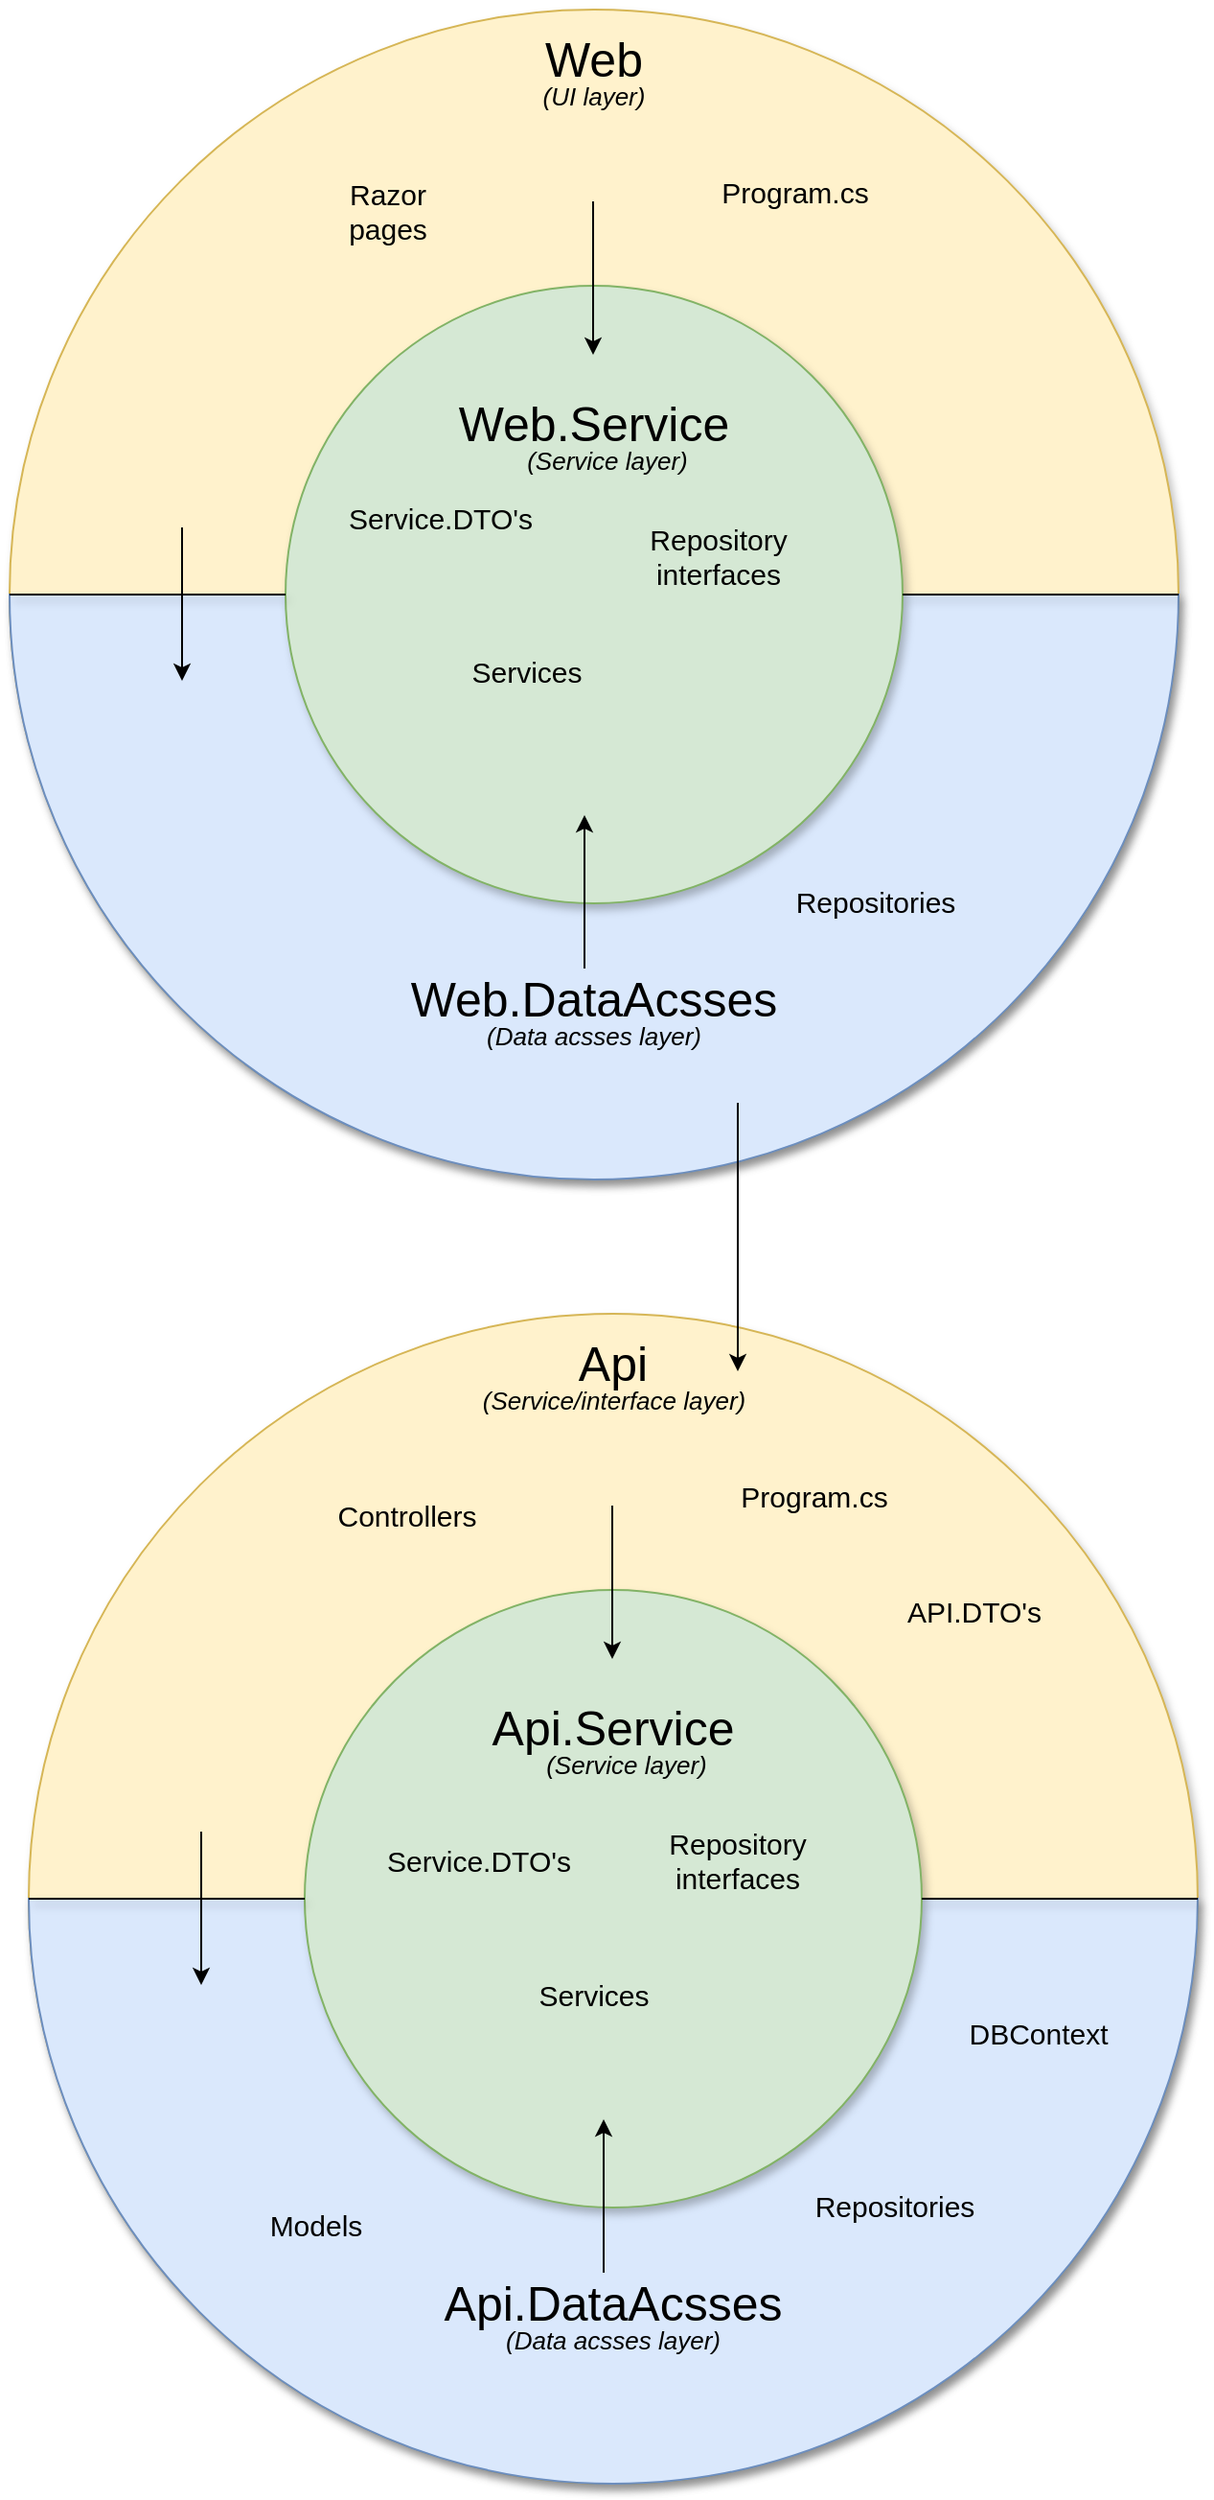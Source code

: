 <mxfile version="26.0.9">
  <diagram name="Page-1" id="QnEHkZRd4Qlvg-3IHDmd">
    <mxGraphModel dx="994" dy="681" grid="1" gridSize="10" guides="1" tooltips="1" connect="1" arrows="1" fold="1" page="1" pageScale="1" pageWidth="850" pageHeight="1100" math="0" shadow="0">
      <root>
        <mxCell id="0" />
        <mxCell id="1" parent="0" />
        <mxCell id="-YlI-biCj-Qyp_VvheMx-1" value="" style="ellipse;whiteSpace=wrap;html=1;aspect=fixed;shadow=1;fillColor=#fff2cc;strokeColor=#d6b656;" parent="1" vertex="1">
          <mxGeometry x="110" y="10" width="610" height="610" as="geometry" />
        </mxCell>
        <mxCell id="-YlI-biCj-Qyp_VvheMx-2" value="" style="verticalLabelPosition=bottom;verticalAlign=top;html=1;shape=mxgraph.basic.half_circle;fillColor=#dae8fc;strokeColor=#6c8ebf;shadow=1;" parent="1" vertex="1">
          <mxGeometry x="110" y="315" width="610" height="305" as="geometry" />
        </mxCell>
        <mxCell id="-YlI-biCj-Qyp_VvheMx-3" value="" style="ellipse;whiteSpace=wrap;html=1;aspect=fixed;rotation=0;shadow=1;fillColor=#d5e8d4;strokeColor=#82b366;" parent="1" vertex="1">
          <mxGeometry x="254" y="154" width="322" height="322" as="geometry" />
        </mxCell>
        <mxCell id="-YlI-biCj-Qyp_VvheMx-4" value="&lt;font style=&quot;font-size: 25px;&quot;&gt;Web.Service&lt;/font&gt;" style="text;html=1;align=center;verticalAlign=middle;whiteSpace=wrap;rounded=0;glass=0;shadow=0;" parent="1" vertex="1">
          <mxGeometry x="360" y="210" width="110" height="30" as="geometry" />
        </mxCell>
        <mxCell id="-YlI-biCj-Qyp_VvheMx-5" value="&lt;font style=&quot;font-size: 25px;&quot;&gt;Web&lt;/font&gt;" style="text;html=1;align=center;verticalAlign=middle;whiteSpace=wrap;rounded=0;shadow=0;" parent="1" vertex="1">
          <mxGeometry x="360" y="20" width="110" height="30" as="geometry" />
        </mxCell>
        <mxCell id="-YlI-biCj-Qyp_VvheMx-6" value="&lt;font style=&quot;font-size: 25px;&quot;&gt;Web.DataAcsses&lt;/font&gt;" style="text;html=1;align=center;verticalAlign=middle;whiteSpace=wrap;rounded=0;" parent="1" vertex="1">
          <mxGeometry x="305" y="510" width="220" height="30" as="geometry" />
        </mxCell>
        <mxCell id="-YlI-biCj-Qyp_VvheMx-7" value="" style="endArrow=none;html=1;rounded=0;exitX=0;exitY=0.5;exitDx=0;exitDy=0;entryX=0;entryY=0.5;entryDx=0;entryDy=0;shadow=1;" parent="1" source="-YlI-biCj-Qyp_VvheMx-1" target="-YlI-biCj-Qyp_VvheMx-3" edge="1">
          <mxGeometry width="50" height="50" relative="1" as="geometry">
            <mxPoint x="190" y="350" as="sourcePoint" />
            <mxPoint x="240" y="300" as="targetPoint" />
          </mxGeometry>
        </mxCell>
        <mxCell id="-YlI-biCj-Qyp_VvheMx-8" value="" style="endArrow=none;html=1;rounded=0;exitX=1;exitY=0.5;exitDx=0;exitDy=0;entryX=1;entryY=0.5;entryDx=0;entryDy=0;shadow=1;" parent="1" source="-YlI-biCj-Qyp_VvheMx-3" target="-YlI-biCj-Qyp_VvheMx-1" edge="1">
          <mxGeometry width="50" height="50" relative="1" as="geometry">
            <mxPoint x="620" y="270" as="sourcePoint" />
            <mxPoint x="764" y="270" as="targetPoint" />
          </mxGeometry>
        </mxCell>
        <mxCell id="-YlI-biCj-Qyp_VvheMx-9" value="" style="endArrow=classic;html=1;rounded=0;" parent="1" edge="1">
          <mxGeometry width="50" height="50" relative="1" as="geometry">
            <mxPoint x="200" y="280" as="sourcePoint" />
            <mxPoint x="200" y="360" as="targetPoint" />
          </mxGeometry>
        </mxCell>
        <mxCell id="-YlI-biCj-Qyp_VvheMx-10" value="" style="endArrow=classic;html=1;rounded=0;" parent="1" edge="1">
          <mxGeometry width="50" height="50" relative="1" as="geometry">
            <mxPoint x="414.5" y="110" as="sourcePoint" />
            <mxPoint x="414.5" y="190" as="targetPoint" />
          </mxGeometry>
        </mxCell>
        <mxCell id="-YlI-biCj-Qyp_VvheMx-11" value="&lt;font style=&quot;font-size: 15px;&quot;&gt;Service.&lt;/font&gt;&lt;span style=&quot;color: light-dark(rgb(0, 0, 0), rgb(255, 255, 255)); background-color: transparent; font-size: 15px;&quot;&gt;DTO&#39;s&lt;/span&gt;" style="text;html=1;align=center;verticalAlign=middle;whiteSpace=wrap;rounded=0;" parent="1" vertex="1">
          <mxGeometry x="305" y="260" width="60" height="30" as="geometry" />
        </mxCell>
        <mxCell id="-YlI-biCj-Qyp_VvheMx-12" value="&lt;font style=&quot;font-size: 15px;&quot;&gt;Services&lt;/font&gt;" style="text;html=1;align=center;verticalAlign=middle;whiteSpace=wrap;rounded=0;" parent="1" vertex="1">
          <mxGeometry x="350" y="340" width="60" height="30" as="geometry" />
        </mxCell>
        <mxCell id="-YlI-biCj-Qyp_VvheMx-13" value="&lt;font style=&quot;font-size: 15px;&quot;&gt;Repository interfaces&lt;/font&gt;" style="text;html=1;align=center;verticalAlign=middle;whiteSpace=wrap;rounded=0;" parent="1" vertex="1">
          <mxGeometry x="440" y="280" width="80" height="30" as="geometry" />
        </mxCell>
        <mxCell id="-YlI-biCj-Qyp_VvheMx-14" value="" style="endArrow=classic;html=1;rounded=0;" parent="1" edge="1">
          <mxGeometry width="50" height="50" relative="1" as="geometry">
            <mxPoint x="410" y="510" as="sourcePoint" />
            <mxPoint x="410" y="430" as="targetPoint" />
          </mxGeometry>
        </mxCell>
        <mxCell id="-YlI-biCj-Qyp_VvheMx-15" value="&lt;i&gt;&lt;font style=&quot;font-size: 13px;&quot;&gt;(UI layer)&lt;/font&gt;&lt;/i&gt;" style="text;html=1;align=center;verticalAlign=middle;whiteSpace=wrap;rounded=0;" parent="1" vertex="1">
          <mxGeometry x="385" y="40" width="60" height="30" as="geometry" />
        </mxCell>
        <mxCell id="-YlI-biCj-Qyp_VvheMx-16" value="&lt;i&gt;&lt;font style=&quot;font-size: 13px;&quot;&gt;(Service layer)&lt;/font&gt;&lt;/i&gt;" style="text;html=1;align=center;verticalAlign=middle;whiteSpace=wrap;rounded=0;" parent="1" vertex="1">
          <mxGeometry x="372.5" y="230" width="97.5" height="30" as="geometry" />
        </mxCell>
        <mxCell id="-YlI-biCj-Qyp_VvheMx-17" value="&lt;i&gt;&lt;font style=&quot;font-size: 13px;&quot;&gt;(Data acsses layer)&lt;/font&gt;&lt;/i&gt;" style="text;html=1;align=center;verticalAlign=middle;whiteSpace=wrap;rounded=0;" parent="1" vertex="1">
          <mxGeometry x="355" y="530" width="120" height="30" as="geometry" />
        </mxCell>
        <mxCell id="-YlI-biCj-Qyp_VvheMx-18" value="&lt;font style=&quot;font-size: 15px;&quot;&gt;Razor pages&lt;/font&gt;" style="text;html=1;align=center;verticalAlign=middle;whiteSpace=wrap;rounded=0;" parent="1" vertex="1">
          <mxGeometry x="270" y="100" width="75" height="30" as="geometry" />
        </mxCell>
        <mxCell id="-YlI-biCj-Qyp_VvheMx-19" value="&lt;font style=&quot;font-size: 15px;&quot;&gt;Program.cs&lt;/font&gt;" style="text;html=1;align=center;verticalAlign=middle;whiteSpace=wrap;rounded=0;" parent="1" vertex="1">
          <mxGeometry x="490" y="90" width="60" height="30" as="geometry" />
        </mxCell>
        <mxCell id="-YlI-biCj-Qyp_VvheMx-22" value="&lt;font style=&quot;font-size: 15px;&quot;&gt;Repositories&lt;/font&gt;" style="text;html=1;align=center;verticalAlign=middle;whiteSpace=wrap;rounded=0;" parent="1" vertex="1">
          <mxGeometry x="525" y="460" width="74" height="30" as="geometry" />
        </mxCell>
        <mxCell id="-YlI-biCj-Qyp_VvheMx-49" value="" style="ellipse;whiteSpace=wrap;html=1;aspect=fixed;shadow=1;fillColor=#fff2cc;strokeColor=#d6b656;" parent="1" vertex="1">
          <mxGeometry x="120" y="690" width="610" height="610" as="geometry" />
        </mxCell>
        <mxCell id="-YlI-biCj-Qyp_VvheMx-50" value="" style="verticalLabelPosition=bottom;verticalAlign=top;html=1;shape=mxgraph.basic.half_circle;fillColor=#dae8fc;strokeColor=#6c8ebf;shadow=1;" parent="1" vertex="1">
          <mxGeometry x="120" y="995" width="610" height="305" as="geometry" />
        </mxCell>
        <mxCell id="-YlI-biCj-Qyp_VvheMx-51" value="" style="ellipse;whiteSpace=wrap;html=1;aspect=fixed;rotation=0;shadow=1;fillColor=#d5e8d4;strokeColor=#82b366;" parent="1" vertex="1">
          <mxGeometry x="264" y="834" width="322" height="322" as="geometry" />
        </mxCell>
        <mxCell id="-YlI-biCj-Qyp_VvheMx-52" value="&lt;font style=&quot;font-size: 25px;&quot;&gt;Api.Service&lt;/font&gt;" style="text;html=1;align=center;verticalAlign=middle;whiteSpace=wrap;rounded=0;glass=0;shadow=0;" parent="1" vertex="1">
          <mxGeometry x="370" y="890" width="110" height="30" as="geometry" />
        </mxCell>
        <mxCell id="-YlI-biCj-Qyp_VvheMx-53" value="&lt;span style=&quot;font-size: 25px;&quot;&gt;Api&lt;/span&gt;" style="text;html=1;align=center;verticalAlign=middle;whiteSpace=wrap;rounded=0;shadow=0;" parent="1" vertex="1">
          <mxGeometry x="370" y="700" width="110" height="30" as="geometry" />
        </mxCell>
        <mxCell id="-YlI-biCj-Qyp_VvheMx-54" value="&lt;font style=&quot;font-size: 25px;&quot;&gt;Api.DataAcsses&lt;/font&gt;" style="text;html=1;align=center;verticalAlign=middle;whiteSpace=wrap;rounded=0;" parent="1" vertex="1">
          <mxGeometry x="315" y="1190" width="220" height="30" as="geometry" />
        </mxCell>
        <mxCell id="-YlI-biCj-Qyp_VvheMx-55" value="" style="endArrow=none;html=1;rounded=0;exitX=0;exitY=0.5;exitDx=0;exitDy=0;entryX=0;entryY=0.5;entryDx=0;entryDy=0;shadow=1;" parent="1" source="-YlI-biCj-Qyp_VvheMx-49" target="-YlI-biCj-Qyp_VvheMx-51" edge="1">
          <mxGeometry width="50" height="50" relative="1" as="geometry">
            <mxPoint x="200" y="1030" as="sourcePoint" />
            <mxPoint x="250" y="980" as="targetPoint" />
          </mxGeometry>
        </mxCell>
        <mxCell id="-YlI-biCj-Qyp_VvheMx-56" value="" style="endArrow=none;html=1;rounded=0;exitX=1;exitY=0.5;exitDx=0;exitDy=0;entryX=1;entryY=0.5;entryDx=0;entryDy=0;shadow=1;" parent="1" source="-YlI-biCj-Qyp_VvheMx-51" target="-YlI-biCj-Qyp_VvheMx-49" edge="1">
          <mxGeometry width="50" height="50" relative="1" as="geometry">
            <mxPoint x="630" y="950" as="sourcePoint" />
            <mxPoint x="774" y="950" as="targetPoint" />
          </mxGeometry>
        </mxCell>
        <mxCell id="-YlI-biCj-Qyp_VvheMx-57" value="" style="endArrow=classic;html=1;rounded=0;" parent="1" edge="1">
          <mxGeometry width="50" height="50" relative="1" as="geometry">
            <mxPoint x="210" y="960" as="sourcePoint" />
            <mxPoint x="210" y="1040" as="targetPoint" />
          </mxGeometry>
        </mxCell>
        <mxCell id="-YlI-biCj-Qyp_VvheMx-58" value="" style="endArrow=classic;html=1;rounded=0;" parent="1" edge="1">
          <mxGeometry width="50" height="50" relative="1" as="geometry">
            <mxPoint x="424.5" y="790" as="sourcePoint" />
            <mxPoint x="424.5" y="870" as="targetPoint" />
          </mxGeometry>
        </mxCell>
        <mxCell id="-YlI-biCj-Qyp_VvheMx-59" value="&lt;font style=&quot;font-size: 15px;&quot;&gt;Service.&lt;/font&gt;&lt;span style=&quot;font-size: 15px; background-color: transparent; color: light-dark(rgb(0, 0, 0), rgb(255, 255, 255));&quot;&gt;DTO&#39;s&lt;/span&gt;" style="text;html=1;align=center;verticalAlign=middle;whiteSpace=wrap;rounded=0;" parent="1" vertex="1">
          <mxGeometry x="325" y="960" width="60" height="30" as="geometry" />
        </mxCell>
        <mxCell id="-YlI-biCj-Qyp_VvheMx-60" value="&lt;font style=&quot;font-size: 15px;&quot;&gt;Services&lt;/font&gt;" style="text;html=1;align=center;verticalAlign=middle;whiteSpace=wrap;rounded=0;" parent="1" vertex="1">
          <mxGeometry x="385" y="1030" width="60" height="30" as="geometry" />
        </mxCell>
        <mxCell id="-YlI-biCj-Qyp_VvheMx-61" value="&lt;font style=&quot;font-size: 15px;&quot;&gt;Repository interfaces&lt;/font&gt;" style="text;html=1;align=center;verticalAlign=middle;whiteSpace=wrap;rounded=0;" parent="1" vertex="1">
          <mxGeometry x="450" y="960" width="80" height="30" as="geometry" />
        </mxCell>
        <mxCell id="-YlI-biCj-Qyp_VvheMx-62" value="" style="endArrow=classic;html=1;rounded=0;" parent="1" edge="1">
          <mxGeometry width="50" height="50" relative="1" as="geometry">
            <mxPoint x="420" y="1190" as="sourcePoint" />
            <mxPoint x="420" y="1110" as="targetPoint" />
          </mxGeometry>
        </mxCell>
        <mxCell id="-YlI-biCj-Qyp_VvheMx-63" value="&lt;i&gt;&lt;font style=&quot;font-size: 13px;&quot;&gt;(Service/interface&amp;nbsp;&lt;/font&gt;&lt;/i&gt;&lt;i style=&quot;background-color: transparent; color: light-dark(rgb(0, 0, 0), rgb(255, 255, 255));&quot;&gt;&lt;font style=&quot;font-size: 13px;&quot;&gt;layer)&lt;/font&gt;&lt;/i&gt;" style="text;html=1;align=center;verticalAlign=middle;whiteSpace=wrap;rounded=0;" parent="1" vertex="1">
          <mxGeometry x="382.5" y="720" width="85" height="30" as="geometry" />
        </mxCell>
        <mxCell id="-YlI-biCj-Qyp_VvheMx-64" value="&lt;i&gt;&lt;font style=&quot;font-size: 13px;&quot;&gt;(Service layer)&lt;/font&gt;&lt;/i&gt;" style="text;html=1;align=center;verticalAlign=middle;whiteSpace=wrap;rounded=0;" parent="1" vertex="1">
          <mxGeometry x="382.5" y="910" width="97.5" height="30" as="geometry" />
        </mxCell>
        <mxCell id="-YlI-biCj-Qyp_VvheMx-65" value="&lt;i&gt;&lt;font style=&quot;font-size: 13px;&quot;&gt;(Data acsses layer)&lt;/font&gt;&lt;/i&gt;" style="text;html=1;align=center;verticalAlign=middle;whiteSpace=wrap;rounded=0;" parent="1" vertex="1">
          <mxGeometry x="365" y="1210" width="120" height="30" as="geometry" />
        </mxCell>
        <mxCell id="-YlI-biCj-Qyp_VvheMx-66" value="&lt;font style=&quot;font-size: 15px;&quot;&gt;Controllers&lt;/font&gt;" style="text;html=1;align=center;verticalAlign=middle;whiteSpace=wrap;rounded=0;" parent="1" vertex="1">
          <mxGeometry x="280" y="780" width="75" height="30" as="geometry" />
        </mxCell>
        <mxCell id="-YlI-biCj-Qyp_VvheMx-67" value="&lt;font style=&quot;font-size: 15px;&quot;&gt;Program.cs&lt;/font&gt;" style="text;html=1;align=center;verticalAlign=middle;whiteSpace=wrap;rounded=0;" parent="1" vertex="1">
          <mxGeometry x="500" y="770" width="60" height="30" as="geometry" />
        </mxCell>
        <mxCell id="-YlI-biCj-Qyp_VvheMx-69" value="&lt;font style=&quot;font-size: 15px;&quot;&gt;DBContext&lt;/font&gt;" style="text;html=1;align=center;verticalAlign=middle;whiteSpace=wrap;rounded=0;" parent="1" vertex="1">
          <mxGeometry x="610" y="1050" width="74" height="30" as="geometry" />
        </mxCell>
        <mxCell id="-YlI-biCj-Qyp_VvheMx-70" value="&lt;font style=&quot;font-size: 15px;&quot;&gt;Repositories&lt;/font&gt;" style="text;html=1;align=center;verticalAlign=middle;whiteSpace=wrap;rounded=0;" parent="1" vertex="1">
          <mxGeometry x="535" y="1140" width="74" height="30" as="geometry" />
        </mxCell>
        <mxCell id="-YlI-biCj-Qyp_VvheMx-71" value="&lt;font style=&quot;font-size: 15px;&quot;&gt;Models&lt;/font&gt;" style="text;html=1;align=center;verticalAlign=middle;whiteSpace=wrap;rounded=0;" parent="1" vertex="1">
          <mxGeometry x="240" y="1150" width="60" height="30" as="geometry" />
        </mxCell>
        <mxCell id="-YlI-biCj-Qyp_VvheMx-72" value="" style="endArrow=classic;html=1;rounded=0;" parent="1" edge="1">
          <mxGeometry width="50" height="50" relative="1" as="geometry">
            <mxPoint x="490" y="580" as="sourcePoint" />
            <mxPoint x="490" y="720" as="targetPoint" />
          </mxGeometry>
        </mxCell>
        <mxCell id="-YlI-biCj-Qyp_VvheMx-73" value="&lt;span style=&quot;font-size: 15px;&quot;&gt;API.DTO&#39;s&lt;/span&gt;" style="text;html=1;align=center;verticalAlign=middle;whiteSpace=wrap;rounded=0;" parent="1" vertex="1">
          <mxGeometry x="576" y="830" width="75" height="30" as="geometry" />
        </mxCell>
      </root>
    </mxGraphModel>
  </diagram>
</mxfile>
